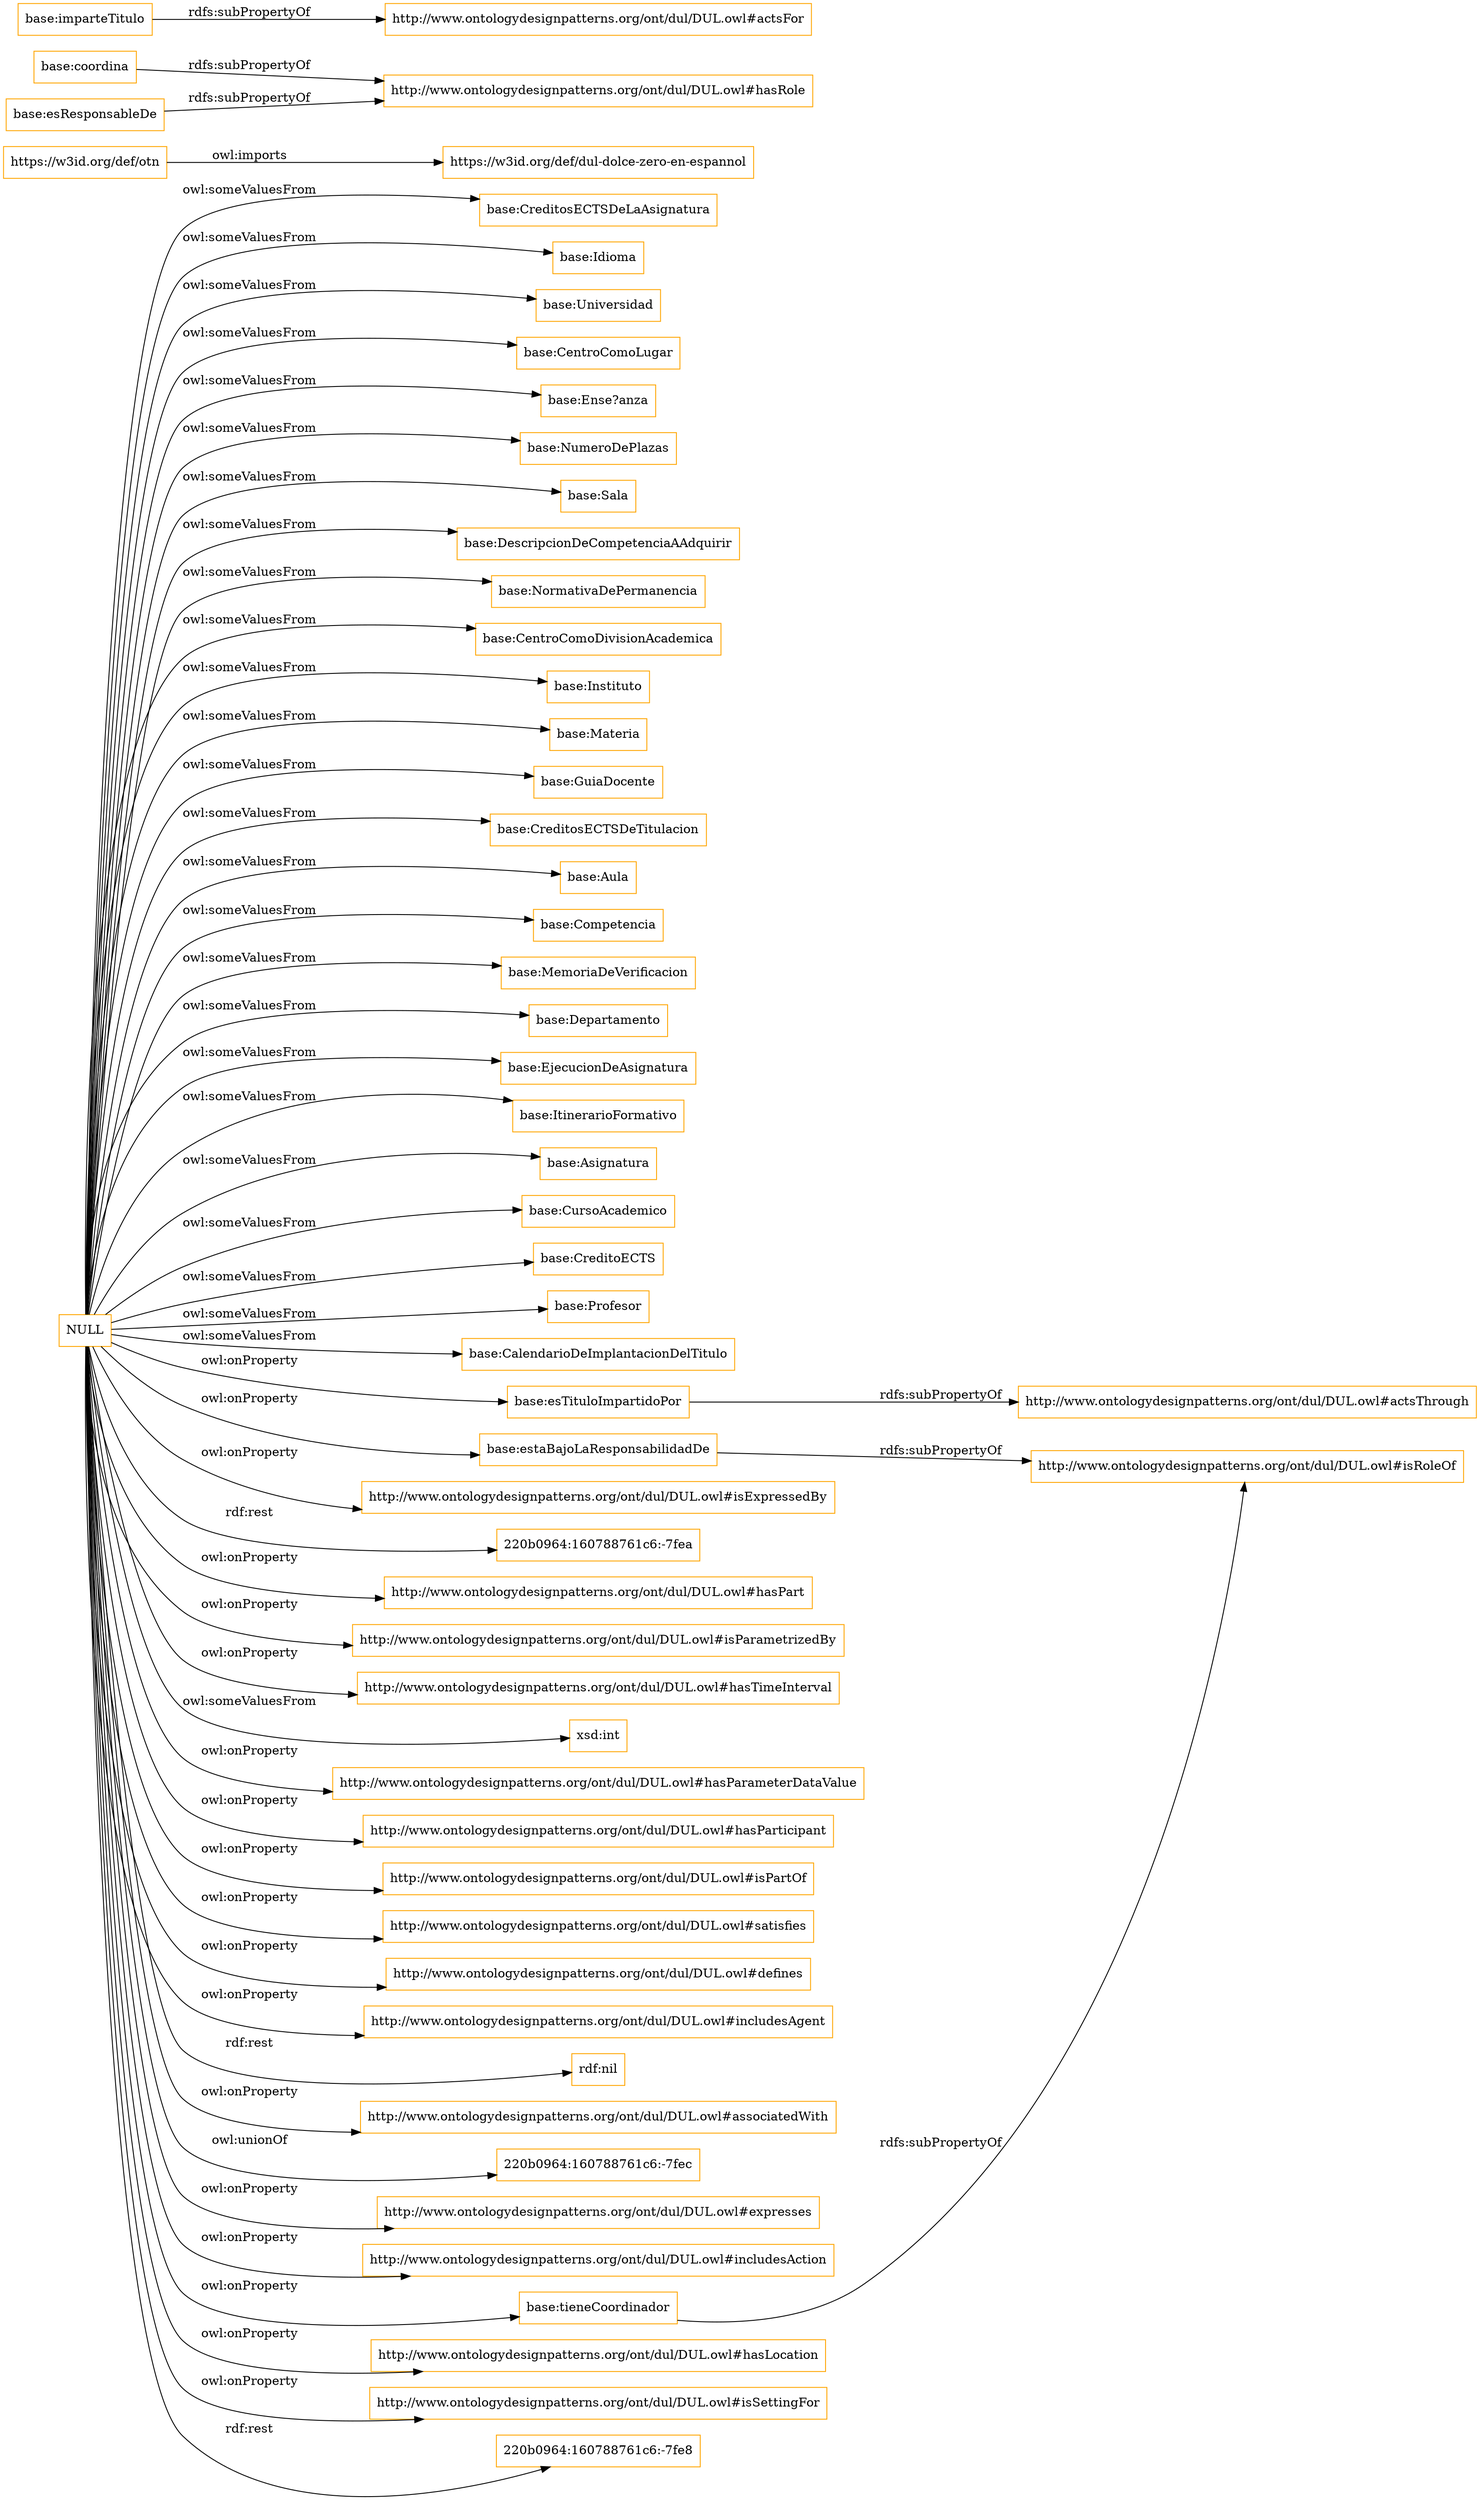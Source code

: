 digraph ar2dtool_diagram { 
rankdir=LR;
size="1501"
node [shape = rectangle, color="orange"]; "base:CreditosECTSDeLaAsignatura" "base:Idioma" "base:Universidad" "base:CentroComoLugar" "base:Ense?anza" "base:NumeroDePlazas" "base:Sala" "base:DescripcionDeCompetenciaAAdquirir" "base:NormativaDePermanencia" "base:CentroComoDivisionAcademica" "base:Instituto" "base:Materia" "base:GuiaDocente" "base:CreditosECTSDeTitulacion" "base:Aula" "base:Competencia" "base:MemoriaDeVerificacion" "base:Departamento" "base:EjecucionDeAsignatura" "base:ItinerarioFormativo" "base:Asignatura" "base:CursoAcademico" "base:CreditoECTS" "base:Profesor" "base:CalendarioDeImplantacionDelTitulo" ; /*classes style*/
	"base:esTituloImpartidoPor" -> "http://www.ontologydesignpatterns.org/ont/dul/DUL.owl#actsThrough" [ label = "rdfs:subPropertyOf" ];
	"https://w3id.org/def/otn" -> "https://w3id.org/def/dul-dolce-zero-en-espannol" [ label = "owl:imports" ];
	"base:estaBajoLaResponsabilidadDe" -> "http://www.ontologydesignpatterns.org/ont/dul/DUL.owl#isRoleOf" [ label = "rdfs:subPropertyOf" ];
	"base:coordina" -> "http://www.ontologydesignpatterns.org/ont/dul/DUL.owl#hasRole" [ label = "rdfs:subPropertyOf" ];
	"base:imparteTitulo" -> "http://www.ontologydesignpatterns.org/ont/dul/DUL.owl#actsFor" [ label = "rdfs:subPropertyOf" ];
	"NULL" -> "http://www.ontologydesignpatterns.org/ont/dul/DUL.owl#isExpressedBy" [ label = "owl:onProperty" ];
	"NULL" -> "220b0964:160788761c6:-7fea" [ label = "rdf:rest" ];
	"NULL" -> "base:CentroComoLugar" [ label = "owl:someValuesFrom" ];
	"NULL" -> "base:Departamento" [ label = "owl:someValuesFrom" ];
	"NULL" -> "http://www.ontologydesignpatterns.org/ont/dul/DUL.owl#hasPart" [ label = "owl:onProperty" ];
	"NULL" -> "base:Profesor" [ label = "owl:someValuesFrom" ];
	"NULL" -> "base:EjecucionDeAsignatura" [ label = "owl:someValuesFrom" ];
	"NULL" -> "http://www.ontologydesignpatterns.org/ont/dul/DUL.owl#isParametrizedBy" [ label = "owl:onProperty" ];
	"NULL" -> "http://www.ontologydesignpatterns.org/ont/dul/DUL.owl#hasTimeInterval" [ label = "owl:onProperty" ];
	"NULL" -> "base:ItinerarioFormativo" [ label = "owl:someValuesFrom" ];
	"NULL" -> "xsd:int" [ label = "owl:someValuesFrom" ];
	"NULL" -> "base:Idioma" [ label = "owl:someValuesFrom" ];
	"NULL" -> "base:NumeroDePlazas" [ label = "owl:someValuesFrom" ];
	"NULL" -> "base:esTituloImpartidoPor" [ label = "owl:onProperty" ];
	"NULL" -> "http://www.ontologydesignpatterns.org/ont/dul/DUL.owl#hasParameterDataValue" [ label = "owl:onProperty" ];
	"NULL" -> "http://www.ontologydesignpatterns.org/ont/dul/DUL.owl#hasParticipant" [ label = "owl:onProperty" ];
	"NULL" -> "base:Materia" [ label = "owl:someValuesFrom" ];
	"NULL" -> "http://www.ontologydesignpatterns.org/ont/dul/DUL.owl#isPartOf" [ label = "owl:onProperty" ];
	"NULL" -> "http://www.ontologydesignpatterns.org/ont/dul/DUL.owl#satisfies" [ label = "owl:onProperty" ];
	"NULL" -> "base:Universidad" [ label = "owl:someValuesFrom" ];
	"NULL" -> "http://www.ontologydesignpatterns.org/ont/dul/DUL.owl#defines" [ label = "owl:onProperty" ];
	"NULL" -> "base:CreditoECTS" [ label = "owl:someValuesFrom" ];
	"NULL" -> "base:CalendarioDeImplantacionDelTitulo" [ label = "owl:someValuesFrom" ];
	"NULL" -> "http://www.ontologydesignpatterns.org/ont/dul/DUL.owl#includesAgent" [ label = "owl:onProperty" ];
	"NULL" -> "rdf:nil" [ label = "rdf:rest" ];
	"NULL" -> "base:MemoriaDeVerificacion" [ label = "owl:someValuesFrom" ];
	"NULL" -> "http://www.ontologydesignpatterns.org/ont/dul/DUL.owl#associatedWith" [ label = "owl:onProperty" ];
	"NULL" -> "220b0964:160788761c6:-7fec" [ label = "owl:unionOf" ];
	"NULL" -> "http://www.ontologydesignpatterns.org/ont/dul/DUL.owl#expresses" [ label = "owl:onProperty" ];
	"NULL" -> "base:Asignatura" [ label = "owl:someValuesFrom" ];
	"NULL" -> "base:CursoAcademico" [ label = "owl:someValuesFrom" ];
	"NULL" -> "base:CreditosECTSDeTitulacion" [ label = "owl:someValuesFrom" ];
	"NULL" -> "base:estaBajoLaResponsabilidadDe" [ label = "owl:onProperty" ];
	"NULL" -> "base:CentroComoDivisionAcademica" [ label = "owl:someValuesFrom" ];
	"NULL" -> "base:Ense?anza" [ label = "owl:someValuesFrom" ];
	"NULL" -> "http://www.ontologydesignpatterns.org/ont/dul/DUL.owl#includesAction" [ label = "owl:onProperty" ];
	"NULL" -> "base:Aula" [ label = "owl:someValuesFrom" ];
	"NULL" -> "base:GuiaDocente" [ label = "owl:someValuesFrom" ];
	"NULL" -> "base:tieneCoordinador" [ label = "owl:onProperty" ];
	"NULL" -> "http://www.ontologydesignpatterns.org/ont/dul/DUL.owl#hasLocation" [ label = "owl:onProperty" ];
	"NULL" -> "base:Sala" [ label = "owl:someValuesFrom" ];
	"NULL" -> "base:DescripcionDeCompetenciaAAdquirir" [ label = "owl:someValuesFrom" ];
	"NULL" -> "base:Competencia" [ label = "owl:someValuesFrom" ];
	"NULL" -> "base:NormativaDePermanencia" [ label = "owl:someValuesFrom" ];
	"NULL" -> "base:CreditosECTSDeLaAsignatura" [ label = "owl:someValuesFrom" ];
	"NULL" -> "http://www.ontologydesignpatterns.org/ont/dul/DUL.owl#isSettingFor" [ label = "owl:onProperty" ];
	"NULL" -> "base:Instituto" [ label = "owl:someValuesFrom" ];
	"NULL" -> "220b0964:160788761c6:-7fe8" [ label = "rdf:rest" ];
	"base:esResponsableDe" -> "http://www.ontologydesignpatterns.org/ont/dul/DUL.owl#hasRole" [ label = "rdfs:subPropertyOf" ];
	"base:tieneCoordinador" -> "http://www.ontologydesignpatterns.org/ont/dul/DUL.owl#isRoleOf" [ label = "rdfs:subPropertyOf" ];

}
